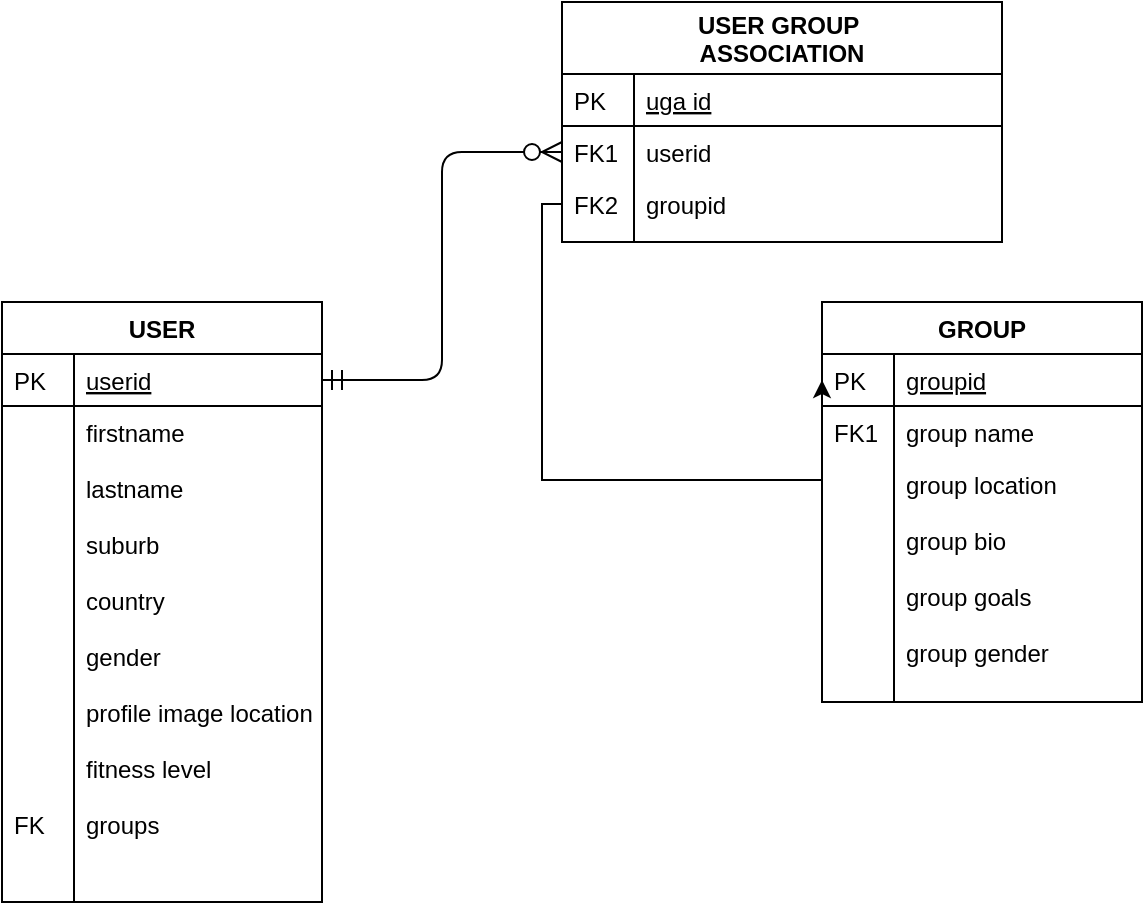 <mxfile type="github" version="12.9.14"><diagram id="C5RBs43oDa-KdzZeNtuy" name="Page-1"><mxGraphModel grid="1" shadow="0" math="0" pageHeight="1169" pageWidth="827" pageScale="1" page="1" fold="1" arrows="1" connect="1" tooltips="1" guides="1" gridSize="10" dy="746" dx="1331"><root><mxCell id="WIyWlLk6GJQsqaUBKTNV-0"/><mxCell id="WIyWlLk6GJQsqaUBKTNV-1" parent="WIyWlLk6GJQsqaUBKTNV-0"/><mxCell id="zkfFHV4jXpPFQw0GAbJ--63" value="" parent="WIyWlLk6GJQsqaUBKTNV-1" style="edgeStyle=orthogonalEdgeStyle;endArrow=ERzeroToMany;startArrow=ERmandOne;shadow=0;strokeWidth=1;endSize=8;startSize=8;entryX=0;entryY=0.5;entryDx=0;entryDy=0;" edge="1" target="zkfFHV4jXpPFQw0GAbJ--67" source="zkfFHV4jXpPFQw0GAbJ--52"><mxGeometry as="geometry" height="100" width="100" relative="1"><mxPoint as="sourcePoint" y="430" x="400"/><mxPoint as="targetPoint" y="330" x="500"/></mxGeometry></mxCell><mxCell id="cYUqb8-Ph3a7atCxPSz3-5" parent="WIyWlLk6GJQsqaUBKTNV-1" style="edgeStyle=orthogonalEdgeStyle;rounded=0;orthogonalLoop=1;jettySize=auto;html=1;exitX=0;exitY=0.5;exitDx=0;exitDy=0;entryX=0;entryY=0.5;entryDx=0;entryDy=0;" edge="1" target="zkfFHV4jXpPFQw0GAbJ--57" source="zkfFHV4jXpPFQw0GAbJ--69"><mxGeometry as="geometry" relative="1"><Array as="points"><mxPoint y="181" x="350"/><mxPoint y="319" x="350"/></Array></mxGeometry></mxCell><mxCell id="zkfFHV4jXpPFQw0GAbJ--64" value="USER GROUP &#10;ASSOCIATION" parent="WIyWlLk6GJQsqaUBKTNV-1" vertex="1" style="swimlane;fontStyle=1;childLayout=stackLayout;horizontal=1;startSize=36;horizontalStack=0;resizeParent=1;resizeLast=0;collapsible=1;marginBottom=0;rounded=0;shadow=0;strokeWidth=1;"><mxGeometry as="geometry" height="120" width="220" y="80" x="360"><mxRectangle as="alternateBounds" height="26" width="160" y="270" x="260"/></mxGeometry></mxCell><mxCell id="zkfFHV4jXpPFQw0GAbJ--65" value="uga id" parent="zkfFHV4jXpPFQw0GAbJ--64" vertex="1" style="shape=partialRectangle;top=0;left=0;right=0;bottom=1;align=left;verticalAlign=top;fillColor=none;spacingLeft=40;spacingRight=4;overflow=hidden;rotatable=0;points=[[0,0.5],[1,0.5]];portConstraint=eastwest;dropTarget=0;rounded=0;shadow=0;strokeWidth=1;fontStyle=4"><mxGeometry as="geometry" height="26" width="220" y="36"/></mxCell><mxCell id="zkfFHV4jXpPFQw0GAbJ--66" value="PK" parent="zkfFHV4jXpPFQw0GAbJ--65" vertex="1" style="shape=partialRectangle;top=0;left=0;bottom=0;fillColor=none;align=left;verticalAlign=top;spacingLeft=4;spacingRight=4;overflow=hidden;rotatable=0;points=[];portConstraint=eastwest;part=1;" connectable="0"><mxGeometry as="geometry" height="26" width="36"/></mxCell><mxCell id="zkfFHV4jXpPFQw0GAbJ--67" value="userid" parent="zkfFHV4jXpPFQw0GAbJ--64" vertex="1" style="shape=partialRectangle;top=0;left=0;right=0;bottom=0;align=left;verticalAlign=top;fillColor=none;spacingLeft=40;spacingRight=4;overflow=hidden;rotatable=0;points=[[0,0.5],[1,0.5]];portConstraint=eastwest;dropTarget=0;rounded=0;shadow=0;strokeWidth=1;"><mxGeometry as="geometry" height="26" width="220" y="62"/></mxCell><mxCell id="zkfFHV4jXpPFQw0GAbJ--68" value="FK1" parent="zkfFHV4jXpPFQw0GAbJ--67" vertex="1" style="shape=partialRectangle;top=0;left=0;bottom=0;fillColor=none;align=left;verticalAlign=top;spacingLeft=4;spacingRight=4;overflow=hidden;rotatable=0;points=[];portConstraint=eastwest;part=1;" connectable="0"><mxGeometry as="geometry" height="26" width="36"/></mxCell><mxCell id="zkfFHV4jXpPFQw0GAbJ--69" value="groupid" parent="zkfFHV4jXpPFQw0GAbJ--64" vertex="1" style="shape=partialRectangle;top=0;left=0;right=0;bottom=0;align=left;verticalAlign=top;fillColor=none;spacingLeft=40;spacingRight=4;overflow=hidden;rotatable=0;points=[[0,0.5],[1,0.5]];portConstraint=eastwest;dropTarget=0;rounded=0;shadow=0;strokeWidth=1;"><mxGeometry as="geometry" height="32" width="220" y="88"/></mxCell><mxCell id="zkfFHV4jXpPFQw0GAbJ--70" value="FK2" parent="zkfFHV4jXpPFQw0GAbJ--69" vertex="1" style="shape=partialRectangle;top=0;left=0;bottom=0;fillColor=none;align=left;verticalAlign=top;spacingLeft=4;spacingRight=4;overflow=hidden;rotatable=0;points=[];portConstraint=eastwest;part=1;" connectable="0"><mxGeometry as="geometry" height="32" width="36"/></mxCell><mxCell id="zkfFHV4jXpPFQw0GAbJ--51" value="USER" parent="WIyWlLk6GJQsqaUBKTNV-1" vertex="1" style="swimlane;fontStyle=1;childLayout=stackLayout;horizontal=1;startSize=26;horizontalStack=0;resizeParent=1;resizeLast=0;collapsible=1;marginBottom=0;rounded=0;shadow=0;strokeWidth=1;"><mxGeometry as="geometry" height="300" width="160" y="230" x="80"><mxRectangle as="alternateBounds" height="26" width="160" y="80" x="20"/></mxGeometry></mxCell><mxCell id="zkfFHV4jXpPFQw0GAbJ--52" value="userid" parent="zkfFHV4jXpPFQw0GAbJ--51" vertex="1" style="shape=partialRectangle;top=0;left=0;right=0;bottom=1;align=left;verticalAlign=top;fillColor=none;spacingLeft=40;spacingRight=4;overflow=hidden;rotatable=0;points=[[0,0.5],[1,0.5]];portConstraint=eastwest;dropTarget=0;rounded=0;shadow=0;strokeWidth=1;fontStyle=4"><mxGeometry as="geometry" height="26" width="160" y="26"/></mxCell><mxCell id="zkfFHV4jXpPFQw0GAbJ--53" value="PK" parent="zkfFHV4jXpPFQw0GAbJ--52" vertex="1" style="shape=partialRectangle;top=0;left=0;bottom=0;fillColor=none;align=left;verticalAlign=top;spacingLeft=4;spacingRight=4;overflow=hidden;rotatable=0;points=[];portConstraint=eastwest;part=1;" connectable="0"><mxGeometry as="geometry" height="26" width="36"/></mxCell><mxCell id="zkfFHV4jXpPFQw0GAbJ--54" value="firstname&#10;&#10;lastname&#10;&#10;suburb&#10;&#10;country&#10;&#10;gender&#10;&#10;profile image location&#10;&#10;fitness level&#10;&#10;groups&#10;" parent="zkfFHV4jXpPFQw0GAbJ--51" vertex="1" style="shape=partialRectangle;top=0;left=0;right=0;bottom=0;align=left;verticalAlign=top;fillColor=none;spacingLeft=40;spacingRight=4;overflow=hidden;rotatable=0;points=[[0,0.5],[1,0.5]];portConstraint=eastwest;dropTarget=0;rounded=0;shadow=0;strokeWidth=1;"><mxGeometry as="geometry" height="248" width="160" y="52"/></mxCell><mxCell id="zkfFHV4jXpPFQw0GAbJ--55" value="&#10;&#10;&#10;&#10;&#10;&#10;&#10;&#10;&#10;&#10;&#10;&#10;&#10;&#10;FK" parent="zkfFHV4jXpPFQw0GAbJ--54" vertex="1" style="shape=partialRectangle;top=0;left=0;bottom=0;fillColor=none;align=left;verticalAlign=top;spacingLeft=4;spacingRight=4;overflow=hidden;rotatable=0;points=[];portConstraint=eastwest;part=1;" connectable="0"><mxGeometry as="geometry" height="248" width="36"/></mxCell><mxCell id="zkfFHV4jXpPFQw0GAbJ--56" value="GROUP" parent="WIyWlLk6GJQsqaUBKTNV-1" vertex="1" style="swimlane;fontStyle=1;childLayout=stackLayout;horizontal=1;startSize=26;horizontalStack=0;resizeParent=1;resizeLast=0;collapsible=1;marginBottom=0;rounded=0;shadow=0;strokeWidth=1;"><mxGeometry as="geometry" height="200" width="160" y="230" x="490"><mxRectangle as="alternateBounds" height="26" width="160" y="80" x="260"/></mxGeometry></mxCell><mxCell id="zkfFHV4jXpPFQw0GAbJ--57" value="groupid" parent="zkfFHV4jXpPFQw0GAbJ--56" vertex="1" style="shape=partialRectangle;top=0;left=0;right=0;bottom=1;align=left;verticalAlign=top;fillColor=none;spacingLeft=40;spacingRight=4;overflow=hidden;rotatable=0;points=[[0,0.5],[1,0.5]];portConstraint=eastwest;dropTarget=0;rounded=0;shadow=0;strokeWidth=1;fontStyle=4"><mxGeometry as="geometry" height="26" width="160" y="26"/></mxCell><mxCell id="zkfFHV4jXpPFQw0GAbJ--58" value="PK" parent="zkfFHV4jXpPFQw0GAbJ--57" vertex="1" style="shape=partialRectangle;top=0;left=0;bottom=0;fillColor=none;align=left;verticalAlign=top;spacingLeft=4;spacingRight=4;overflow=hidden;rotatable=0;points=[];portConstraint=eastwest;part=1;" connectable="0"><mxGeometry as="geometry" height="26" width="36"/></mxCell><mxCell id="zkfFHV4jXpPFQw0GAbJ--59" value="group name" parent="zkfFHV4jXpPFQw0GAbJ--56" vertex="1" style="shape=partialRectangle;top=0;left=0;right=0;bottom=0;align=left;verticalAlign=top;fillColor=none;spacingLeft=40;spacingRight=4;overflow=hidden;rotatable=0;points=[[0,0.5],[1,0.5]];portConstraint=eastwest;dropTarget=0;rounded=0;shadow=0;strokeWidth=1;"><mxGeometry as="geometry" height="26" width="160" y="52"/></mxCell><mxCell id="zkfFHV4jXpPFQw0GAbJ--60" value="FK1" parent="zkfFHV4jXpPFQw0GAbJ--59" vertex="1" style="shape=partialRectangle;top=0;left=0;bottom=0;fillColor=none;align=left;verticalAlign=top;spacingLeft=4;spacingRight=4;overflow=hidden;rotatable=0;points=[];portConstraint=eastwest;part=1;" connectable="0"><mxGeometry as="geometry" height="26" width="36"/></mxCell><mxCell id="zkfFHV4jXpPFQw0GAbJ--61" value="group location&#10;&#10;group bio&#10;&#10;group goals&#10;&#10;group gender" parent="zkfFHV4jXpPFQw0GAbJ--56" vertex="1" style="shape=partialRectangle;top=0;left=0;right=0;bottom=0;align=left;verticalAlign=top;fillColor=none;spacingLeft=40;spacingRight=4;overflow=hidden;rotatable=0;points=[[0,0.5],[1,0.5]];portConstraint=eastwest;dropTarget=0;rounded=0;shadow=0;strokeWidth=1;"><mxGeometry as="geometry" height="122" width="160" y="78"/></mxCell><mxCell id="zkfFHV4jXpPFQw0GAbJ--62" value="" parent="zkfFHV4jXpPFQw0GAbJ--61" vertex="1" style="shape=partialRectangle;top=0;left=0;bottom=0;fillColor=none;align=left;verticalAlign=top;spacingLeft=4;spacingRight=4;overflow=hidden;rotatable=0;points=[];portConstraint=eastwest;part=1;" connectable="0"><mxGeometry as="geometry" height="122.0" width="36"/></mxCell></root></mxGraphModel></diagram></mxfile>